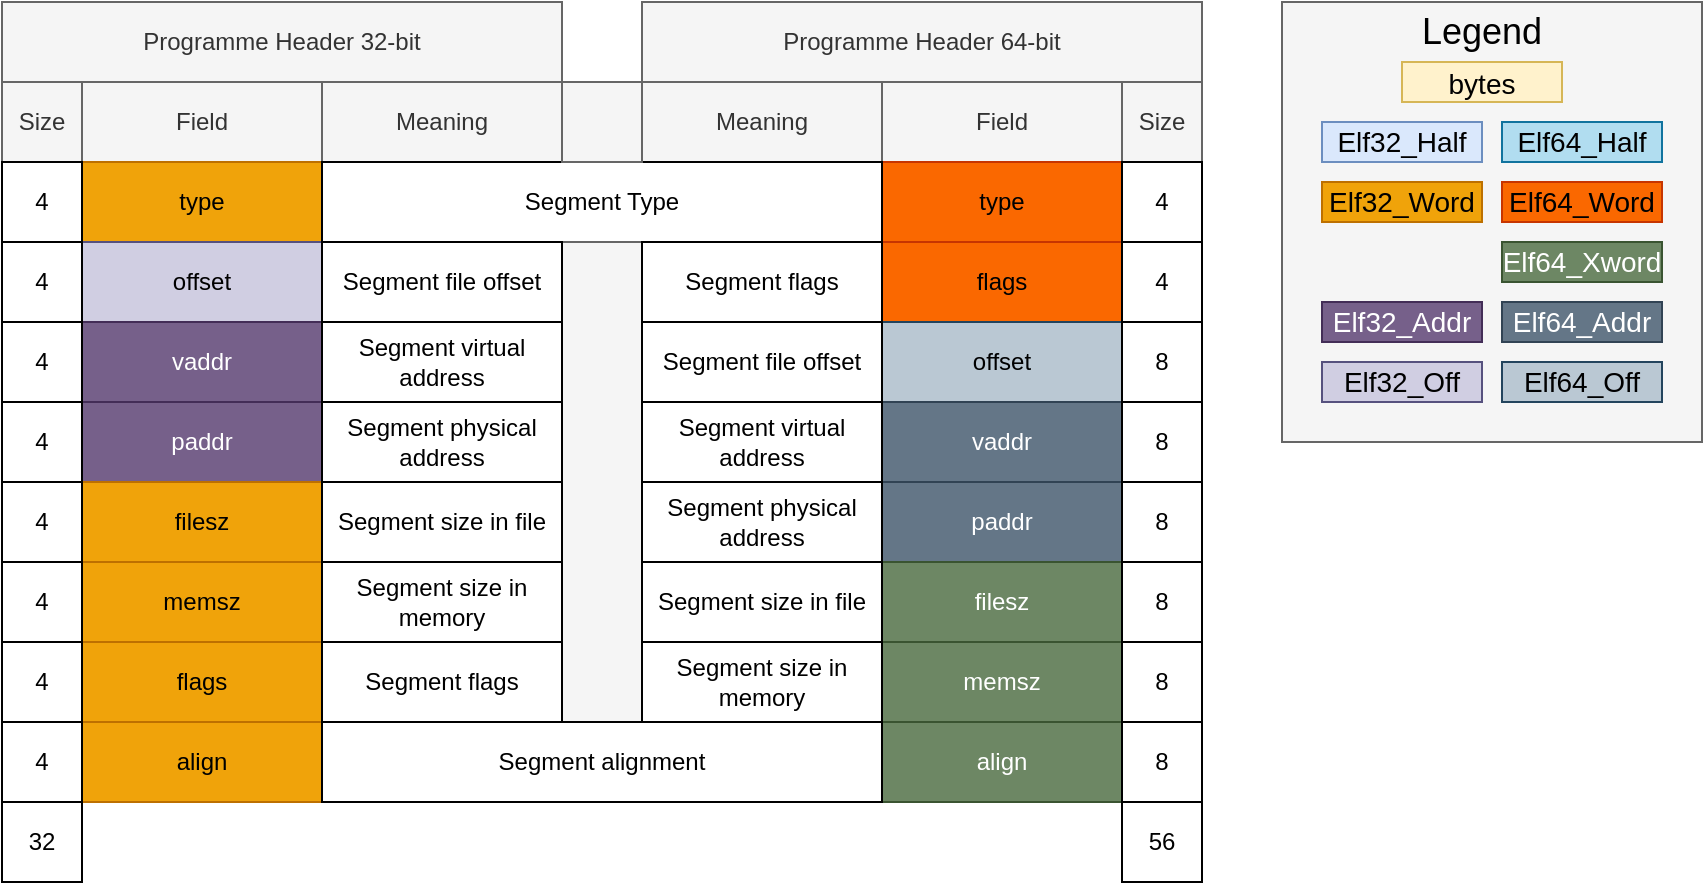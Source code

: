 <mxfile version="20.0.4" type="device"><diagram id="YktVvvT_VE8jcDdbDB6O" name="Page-1"><mxGraphModel dx="1422" dy="780" grid="1" gridSize="10" guides="1" tooltips="1" connect="1" arrows="1" fold="1" page="1" pageScale="1" pageWidth="850" pageHeight="1100" background="#ffffff" math="0" shadow="0"><root><mxCell id="0"/><mxCell id="1" parent="0"/><mxCell id="N3jaFWHLVTYNTdlvyu-r-1" value="Programme Header 32-bit" style="rounded=0;whiteSpace=wrap;html=1;fillColor=#f5f5f5;fontColor=#333333;strokeColor=#666666;" vertex="1" parent="1"><mxGeometry x="80" y="80" width="280" height="40" as="geometry"/></mxCell><mxCell id="N3jaFWHLVTYNTdlvyu-r-2" value="Programme Header 64-bit" style="rounded=0;whiteSpace=wrap;html=1;fillColor=#f5f5f5;fontColor=#333333;strokeColor=#666666;" vertex="1" parent="1"><mxGeometry x="400" y="80" width="280" height="40" as="geometry"/></mxCell><mxCell id="N3jaFWHLVTYNTdlvyu-r-3" value="Size" style="rounded=0;whiteSpace=wrap;html=1;fillColor=#f5f5f5;fontColor=#333333;strokeColor=#666666;" vertex="1" parent="1"><mxGeometry x="80" y="120" width="40" height="40" as="geometry"/></mxCell><mxCell id="N3jaFWHLVTYNTdlvyu-r-4" value="Size" style="rounded=0;whiteSpace=wrap;html=1;fillColor=#f5f5f5;fontColor=#333333;strokeColor=#666666;" vertex="1" parent="1"><mxGeometry x="640" y="120" width="40" height="40" as="geometry"/></mxCell><mxCell id="N3jaFWHLVTYNTdlvyu-r-5" value="Field" style="rounded=0;whiteSpace=wrap;html=1;fillColor=#f5f5f5;fontColor=#333333;strokeColor=#666666;" vertex="1" parent="1"><mxGeometry x="120" y="120" width="120" height="40" as="geometry"/></mxCell><mxCell id="N3jaFWHLVTYNTdlvyu-r-6" value="Field" style="rounded=0;whiteSpace=wrap;html=1;fillColor=#f5f5f5;fontColor=#333333;strokeColor=#666666;" vertex="1" parent="1"><mxGeometry x="520" y="120" width="120" height="40" as="geometry"/></mxCell><mxCell id="N3jaFWHLVTYNTdlvyu-r-7" value="Meaning" style="rounded=0;whiteSpace=wrap;html=1;fillColor=#f5f5f5;fontColor=#333333;strokeColor=#666666;" vertex="1" parent="1"><mxGeometry x="240" y="120" width="120" height="40" as="geometry"/></mxCell><mxCell id="N3jaFWHLVTYNTdlvyu-r-8" value="" style="rounded=0;whiteSpace=wrap;html=1;fillColor=#f5f5f5;fontColor=#333333;strokeColor=#666666;" vertex="1" parent="1"><mxGeometry x="720" y="80" width="210" height="220" as="geometry"/></mxCell><mxCell id="N3jaFWHLVTYNTdlvyu-r-9" value="&lt;font style=&quot;font-size: 18px;&quot;&gt;Legend&lt;/font&gt;" style="text;html=1;strokeColor=none;fillColor=none;align=center;verticalAlign=middle;whiteSpace=wrap;rounded=0;" vertex="1" parent="1"><mxGeometry x="790" y="80" width="60" height="30" as="geometry"/></mxCell><mxCell id="N3jaFWHLVTYNTdlvyu-r-10" value="&lt;font style=&quot;font-size: 14px;&quot;&gt;bytes&lt;/font&gt;" style="rounded=0;whiteSpace=wrap;html=1;fontSize=18;fillColor=#fff2cc;strokeColor=#d6b656;" vertex="1" parent="1"><mxGeometry x="780" y="110" width="80" height="20" as="geometry"/></mxCell><mxCell id="N3jaFWHLVTYNTdlvyu-r-11" value="Elf32_Half" style="rounded=0;whiteSpace=wrap;html=1;fontSize=14;fillColor=#dae8fc;strokeColor=#6c8ebf;" vertex="1" parent="1"><mxGeometry x="740" y="140" width="80" height="20" as="geometry"/></mxCell><mxCell id="N3jaFWHLVTYNTdlvyu-r-12" value="Elf64_Half" style="rounded=0;whiteSpace=wrap;html=1;fontSize=14;fillColor=#b1ddf0;strokeColor=#10739e;" vertex="1" parent="1"><mxGeometry x="830" y="140" width="80" height="20" as="geometry"/></mxCell><mxCell id="N3jaFWHLVTYNTdlvyu-r-13" value="Elf32_Word" style="rounded=0;whiteSpace=wrap;html=1;fontSize=14;fillColor=#f0a30a;strokeColor=#BD7000;fontColor=#000000;" vertex="1" parent="1"><mxGeometry x="740" y="170" width="80" height="20" as="geometry"/></mxCell><mxCell id="N3jaFWHLVTYNTdlvyu-r-14" value="Elf64_Word" style="rounded=0;whiteSpace=wrap;html=1;fontSize=14;fillColor=#fa6800;strokeColor=#C73500;fontColor=#000000;" vertex="1" parent="1"><mxGeometry x="830" y="170" width="80" height="20" as="geometry"/></mxCell><mxCell id="N3jaFWHLVTYNTdlvyu-r-15" value="Elf32_Addr" style="rounded=0;whiteSpace=wrap;html=1;fontSize=14;fillColor=#76608a;strokeColor=#432D57;fontColor=#ffffff;" vertex="1" parent="1"><mxGeometry x="740" y="230" width="80" height="20" as="geometry"/></mxCell><mxCell id="N3jaFWHLVTYNTdlvyu-r-16" value="Elf64_Addr" style="rounded=0;whiteSpace=wrap;html=1;fontSize=14;fillColor=#647687;strokeColor=#314354;fontColor=#ffffff;" vertex="1" parent="1"><mxGeometry x="830" y="230" width="80" height="20" as="geometry"/></mxCell><mxCell id="N3jaFWHLVTYNTdlvyu-r-17" value="Elf32_Off" style="rounded=0;whiteSpace=wrap;html=1;fontSize=14;fillColor=#d0cee2;strokeColor=#56517e;" vertex="1" parent="1"><mxGeometry x="740" y="260" width="80" height="20" as="geometry"/></mxCell><mxCell id="N3jaFWHLVTYNTdlvyu-r-18" value="Elf64_Off" style="rounded=0;whiteSpace=wrap;html=1;fontSize=14;fillColor=#bac8d3;strokeColor=#23445d;" vertex="1" parent="1"><mxGeometry x="830" y="260" width="80" height="20" as="geometry"/></mxCell><mxCell id="N3jaFWHLVTYNTdlvyu-r-19" value="type" style="rounded=0;whiteSpace=wrap;html=1;fillColor=#f0a30a;fontColor=#000000;strokeColor=#BD7000;" vertex="1" parent="1"><mxGeometry x="120" y="160" width="120" height="40" as="geometry"/></mxCell><mxCell id="N3jaFWHLVTYNTdlvyu-r-20" value="offset" style="rounded=0;whiteSpace=wrap;html=1;fillColor=#d0cee2;strokeColor=#56517e;" vertex="1" parent="1"><mxGeometry x="120" y="200" width="120" height="40" as="geometry"/></mxCell><mxCell id="N3jaFWHLVTYNTdlvyu-r-22" value="vaddr" style="rounded=0;whiteSpace=wrap;html=1;fillColor=#76608a;fontColor=#ffffff;strokeColor=#432D57;" vertex="1" parent="1"><mxGeometry x="120" y="240" width="120" height="40" as="geometry"/></mxCell><mxCell id="N3jaFWHLVTYNTdlvyu-r-23" value="paddr" style="rounded=0;whiteSpace=wrap;html=1;fillColor=#76608a;fontColor=#ffffff;strokeColor=#432D57;" vertex="1" parent="1"><mxGeometry x="120" y="280" width="120" height="40" as="geometry"/></mxCell><mxCell id="N3jaFWHLVTYNTdlvyu-r-24" value="filesz" style="rounded=0;whiteSpace=wrap;html=1;fillColor=#f0a30a;fontColor=#000000;strokeColor=#BD7000;" vertex="1" parent="1"><mxGeometry x="120" y="320" width="120" height="40" as="geometry"/></mxCell><mxCell id="N3jaFWHLVTYNTdlvyu-r-25" value="memsz" style="rounded=0;whiteSpace=wrap;html=1;fillColor=#f0a30a;fontColor=#000000;strokeColor=#BD7000;" vertex="1" parent="1"><mxGeometry x="120" y="360" width="120" height="40" as="geometry"/></mxCell><mxCell id="N3jaFWHLVTYNTdlvyu-r-26" value="flags" style="rounded=0;whiteSpace=wrap;html=1;fillColor=#f0a30a;fontColor=#000000;strokeColor=#BD7000;" vertex="1" parent="1"><mxGeometry x="120" y="400" width="120" height="40" as="geometry"/></mxCell><mxCell id="N3jaFWHLVTYNTdlvyu-r-27" value="align" style="rounded=0;whiteSpace=wrap;html=1;fillColor=#f0a30a;fontColor=#000000;strokeColor=#BD7000;" vertex="1" parent="1"><mxGeometry x="120" y="440" width="120" height="40" as="geometry"/></mxCell><mxCell id="N3jaFWHLVTYNTdlvyu-r-28" value="type" style="rounded=0;whiteSpace=wrap;html=1;fillColor=#fa6800;fontColor=#000000;strokeColor=#C73500;" vertex="1" parent="1"><mxGeometry x="520" y="160" width="120" height="40" as="geometry"/></mxCell><mxCell id="N3jaFWHLVTYNTdlvyu-r-29" value="flags" style="rounded=0;whiteSpace=wrap;html=1;fillColor=#fa6800;fontColor=#000000;strokeColor=#C73500;" vertex="1" parent="1"><mxGeometry x="520" y="200" width="120" height="40" as="geometry"/></mxCell><mxCell id="N3jaFWHLVTYNTdlvyu-r-30" value="offset" style="rounded=0;whiteSpace=wrap;html=1;fillColor=#bac8d3;strokeColor=#23445d;" vertex="1" parent="1"><mxGeometry x="520" y="240" width="120" height="40" as="geometry"/></mxCell><mxCell id="N3jaFWHLVTYNTdlvyu-r-31" value="vaddr" style="rounded=0;whiteSpace=wrap;html=1;fillColor=#647687;fontColor=#ffffff;strokeColor=#314354;" vertex="1" parent="1"><mxGeometry x="520" y="280" width="120" height="40" as="geometry"/></mxCell><mxCell id="N3jaFWHLVTYNTdlvyu-r-32" value="paddr" style="rounded=0;whiteSpace=wrap;html=1;fillColor=#647687;fontColor=#ffffff;strokeColor=#314354;" vertex="1" parent="1"><mxGeometry x="520" y="320" width="120" height="40" as="geometry"/></mxCell><mxCell id="N3jaFWHLVTYNTdlvyu-r-33" value="filesz" style="rounded=0;whiteSpace=wrap;html=1;fillColor=#6d8764;fontColor=#ffffff;strokeColor=#3A5431;" vertex="1" parent="1"><mxGeometry x="520" y="360" width="120" height="40" as="geometry"/></mxCell><mxCell id="N3jaFWHLVTYNTdlvyu-r-34" value="memsz" style="rounded=0;whiteSpace=wrap;html=1;fillColor=#6d8764;fontColor=#ffffff;strokeColor=#3A5431;" vertex="1" parent="1"><mxGeometry x="520" y="400" width="120" height="40" as="geometry"/></mxCell><mxCell id="N3jaFWHLVTYNTdlvyu-r-35" value="align" style="rounded=0;whiteSpace=wrap;html=1;fillColor=#6d8764;fontColor=#ffffff;strokeColor=#3A5431;" vertex="1" parent="1"><mxGeometry x="520" y="440" width="120" height="40" as="geometry"/></mxCell><mxCell id="N3jaFWHLVTYNTdlvyu-r-36" value="Meaning" style="rounded=0;whiteSpace=wrap;html=1;fillColor=#f5f5f5;fontColor=#333333;strokeColor=#666666;" vertex="1" parent="1"><mxGeometry x="400" y="120" width="120" height="40" as="geometry"/></mxCell><mxCell id="N3jaFWHLVTYNTdlvyu-r-37" value="Segment Type" style="rounded=0;whiteSpace=wrap;html=1;" vertex="1" parent="1"><mxGeometry x="240" y="160" width="280" height="40" as="geometry"/></mxCell><mxCell id="N3jaFWHLVTYNTdlvyu-r-38" value="" style="rounded=0;whiteSpace=wrap;html=1;fillColor=#f5f5f5;fontColor=#333333;strokeColor=#666666;" vertex="1" parent="1"><mxGeometry x="360" y="120" width="40" height="40" as="geometry"/></mxCell><mxCell id="N3jaFWHLVTYNTdlvyu-r-39" value="" style="rounded=0;whiteSpace=wrap;html=1;fillColor=#f5f5f5;fontColor=#333333;strokeColor=#666666;" vertex="1" parent="1"><mxGeometry x="360" y="200" width="40" height="240" as="geometry"/></mxCell><mxCell id="N3jaFWHLVTYNTdlvyu-r-40" value="Segment file offset" style="rounded=0;whiteSpace=wrap;html=1;" vertex="1" parent="1"><mxGeometry x="240" y="200" width="120" height="40" as="geometry"/></mxCell><mxCell id="N3jaFWHLVTYNTdlvyu-r-41" value="Segment flags" style="rounded=0;whiteSpace=wrap;html=1;" vertex="1" parent="1"><mxGeometry x="400" y="200" width="120" height="40" as="geometry"/></mxCell><mxCell id="N3jaFWHLVTYNTdlvyu-r-42" value="Segment alignment" style="rounded=0;whiteSpace=wrap;html=1;" vertex="1" parent="1"><mxGeometry x="240" y="440" width="280" height="40" as="geometry"/></mxCell><mxCell id="N3jaFWHLVTYNTdlvyu-r-43" value="Segment virtual address" style="rounded=0;whiteSpace=wrap;html=1;" vertex="1" parent="1"><mxGeometry x="240" y="240" width="120" height="40" as="geometry"/></mxCell><mxCell id="N3jaFWHLVTYNTdlvyu-r-44" value="Segment physical address" style="rounded=0;whiteSpace=wrap;html=1;" vertex="1" parent="1"><mxGeometry x="240" y="280" width="120" height="40" as="geometry"/></mxCell><mxCell id="N3jaFWHLVTYNTdlvyu-r-45" value="Segment size in file" style="rounded=0;whiteSpace=wrap;html=1;" vertex="1" parent="1"><mxGeometry x="240" y="320" width="120" height="40" as="geometry"/></mxCell><mxCell id="N3jaFWHLVTYNTdlvyu-r-46" value="Segment size in memory" style="rounded=0;whiteSpace=wrap;html=1;" vertex="1" parent="1"><mxGeometry x="240" y="360" width="120" height="40" as="geometry"/></mxCell><mxCell id="N3jaFWHLVTYNTdlvyu-r-47" value="Segment flags" style="rounded=0;whiteSpace=wrap;html=1;" vertex="1" parent="1"><mxGeometry x="240" y="400" width="120" height="40" as="geometry"/></mxCell><mxCell id="N3jaFWHLVTYNTdlvyu-r-48" value="Segment file offset" style="rounded=0;whiteSpace=wrap;html=1;" vertex="1" parent="1"><mxGeometry x="400" y="240" width="120" height="40" as="geometry"/></mxCell><mxCell id="N3jaFWHLVTYNTdlvyu-r-49" value="Segment virtual address" style="rounded=0;whiteSpace=wrap;html=1;" vertex="1" parent="1"><mxGeometry x="400" y="280" width="120" height="40" as="geometry"/></mxCell><mxCell id="N3jaFWHLVTYNTdlvyu-r-50" value="Segment physical address" style="rounded=0;whiteSpace=wrap;html=1;" vertex="1" parent="1"><mxGeometry x="400" y="320" width="120" height="40" as="geometry"/></mxCell><mxCell id="N3jaFWHLVTYNTdlvyu-r-52" value="Segment size in file" style="rounded=0;whiteSpace=wrap;html=1;" vertex="1" parent="1"><mxGeometry x="400" y="360" width="120" height="40" as="geometry"/></mxCell><mxCell id="N3jaFWHLVTYNTdlvyu-r-53" value="Segment size in memory" style="rounded=0;whiteSpace=wrap;html=1;" vertex="1" parent="1"><mxGeometry x="400" y="400" width="120" height="40" as="geometry"/></mxCell><mxCell id="N3jaFWHLVTYNTdlvyu-r-54" value="4" style="rounded=0;whiteSpace=wrap;html=1;" vertex="1" parent="1"><mxGeometry x="80" y="160" width="40" height="40" as="geometry"/></mxCell><mxCell id="N3jaFWHLVTYNTdlvyu-r-55" value="4" style="rounded=0;whiteSpace=wrap;html=1;" vertex="1" parent="1"><mxGeometry x="640" y="160" width="40" height="40" as="geometry"/></mxCell><mxCell id="N3jaFWHLVTYNTdlvyu-r-56" value="4" style="rounded=0;whiteSpace=wrap;html=1;" vertex="1" parent="1"><mxGeometry x="80" y="400" width="40" height="40" as="geometry"/></mxCell><mxCell id="N3jaFWHLVTYNTdlvyu-r-57" value="4" style="rounded=0;whiteSpace=wrap;html=1;" vertex="1" parent="1"><mxGeometry x="640" y="200" width="40" height="40" as="geometry"/></mxCell><mxCell id="N3jaFWHLVTYNTdlvyu-r-59" value="4" style="rounded=0;whiteSpace=wrap;html=1;" vertex="1" parent="1"><mxGeometry x="80" y="200" width="40" height="40" as="geometry"/></mxCell><mxCell id="N3jaFWHLVTYNTdlvyu-r-60" value="8" style="rounded=0;whiteSpace=wrap;html=1;" vertex="1" parent="1"><mxGeometry x="640" y="240" width="40" height="40" as="geometry"/></mxCell><mxCell id="N3jaFWHLVTYNTdlvyu-r-61" value="4" style="rounded=0;whiteSpace=wrap;html=1;" vertex="1" parent="1"><mxGeometry x="80" y="240" width="40" height="40" as="geometry"/></mxCell><mxCell id="N3jaFWHLVTYNTdlvyu-r-62" value="4" style="rounded=0;whiteSpace=wrap;html=1;" vertex="1" parent="1"><mxGeometry x="80" y="280" width="40" height="40" as="geometry"/></mxCell><mxCell id="N3jaFWHLVTYNTdlvyu-r-63" value="8" style="rounded=0;whiteSpace=wrap;html=1;" vertex="1" parent="1"><mxGeometry x="640" y="280" width="40" height="40" as="geometry"/></mxCell><mxCell id="N3jaFWHLVTYNTdlvyu-r-64" value="8" style="rounded=0;whiteSpace=wrap;html=1;" vertex="1" parent="1"><mxGeometry x="640" y="320" width="40" height="40" as="geometry"/></mxCell><mxCell id="N3jaFWHLVTYNTdlvyu-r-65" value="4" style="rounded=0;whiteSpace=wrap;html=1;" vertex="1" parent="1"><mxGeometry x="80" y="320" width="40" height="40" as="geometry"/></mxCell><mxCell id="N3jaFWHLVTYNTdlvyu-r-66" value="4" style="rounded=0;whiteSpace=wrap;html=1;" vertex="1" parent="1"><mxGeometry x="80" y="360" width="40" height="40" as="geometry"/></mxCell><mxCell id="N3jaFWHLVTYNTdlvyu-r-68" value="4" style="rounded=0;whiteSpace=wrap;html=1;" vertex="1" parent="1"><mxGeometry x="80" y="440" width="40" height="40" as="geometry"/></mxCell><mxCell id="N3jaFWHLVTYNTdlvyu-r-69" value="8" style="rounded=0;whiteSpace=wrap;html=1;" vertex="1" parent="1"><mxGeometry x="640" y="360" width="40" height="40" as="geometry"/></mxCell><mxCell id="N3jaFWHLVTYNTdlvyu-r-70" value="8" style="rounded=0;whiteSpace=wrap;html=1;" vertex="1" parent="1"><mxGeometry x="640" y="400" width="40" height="40" as="geometry"/></mxCell><mxCell id="N3jaFWHLVTYNTdlvyu-r-72" value="8" style="rounded=0;whiteSpace=wrap;html=1;" vertex="1" parent="1"><mxGeometry x="640" y="440" width="40" height="40" as="geometry"/></mxCell><mxCell id="N3jaFWHLVTYNTdlvyu-r-73" value="Elf64_Xword" style="rounded=0;whiteSpace=wrap;html=1;fontSize=14;fillColor=#6d8764;strokeColor=#3A5431;fontColor=#ffffff;" vertex="1" parent="1"><mxGeometry x="830" y="200" width="80" height="20" as="geometry"/></mxCell><mxCell id="N3jaFWHLVTYNTdlvyu-r-74" value="32" style="rounded=0;whiteSpace=wrap;html=1;" vertex="1" parent="1"><mxGeometry x="80" y="480" width="40" height="40" as="geometry"/></mxCell><mxCell id="N3jaFWHLVTYNTdlvyu-r-75" value="56" style="rounded=0;whiteSpace=wrap;html=1;" vertex="1" parent="1"><mxGeometry x="640" y="480" width="40" height="40" as="geometry"/></mxCell></root></mxGraphModel></diagram></mxfile>